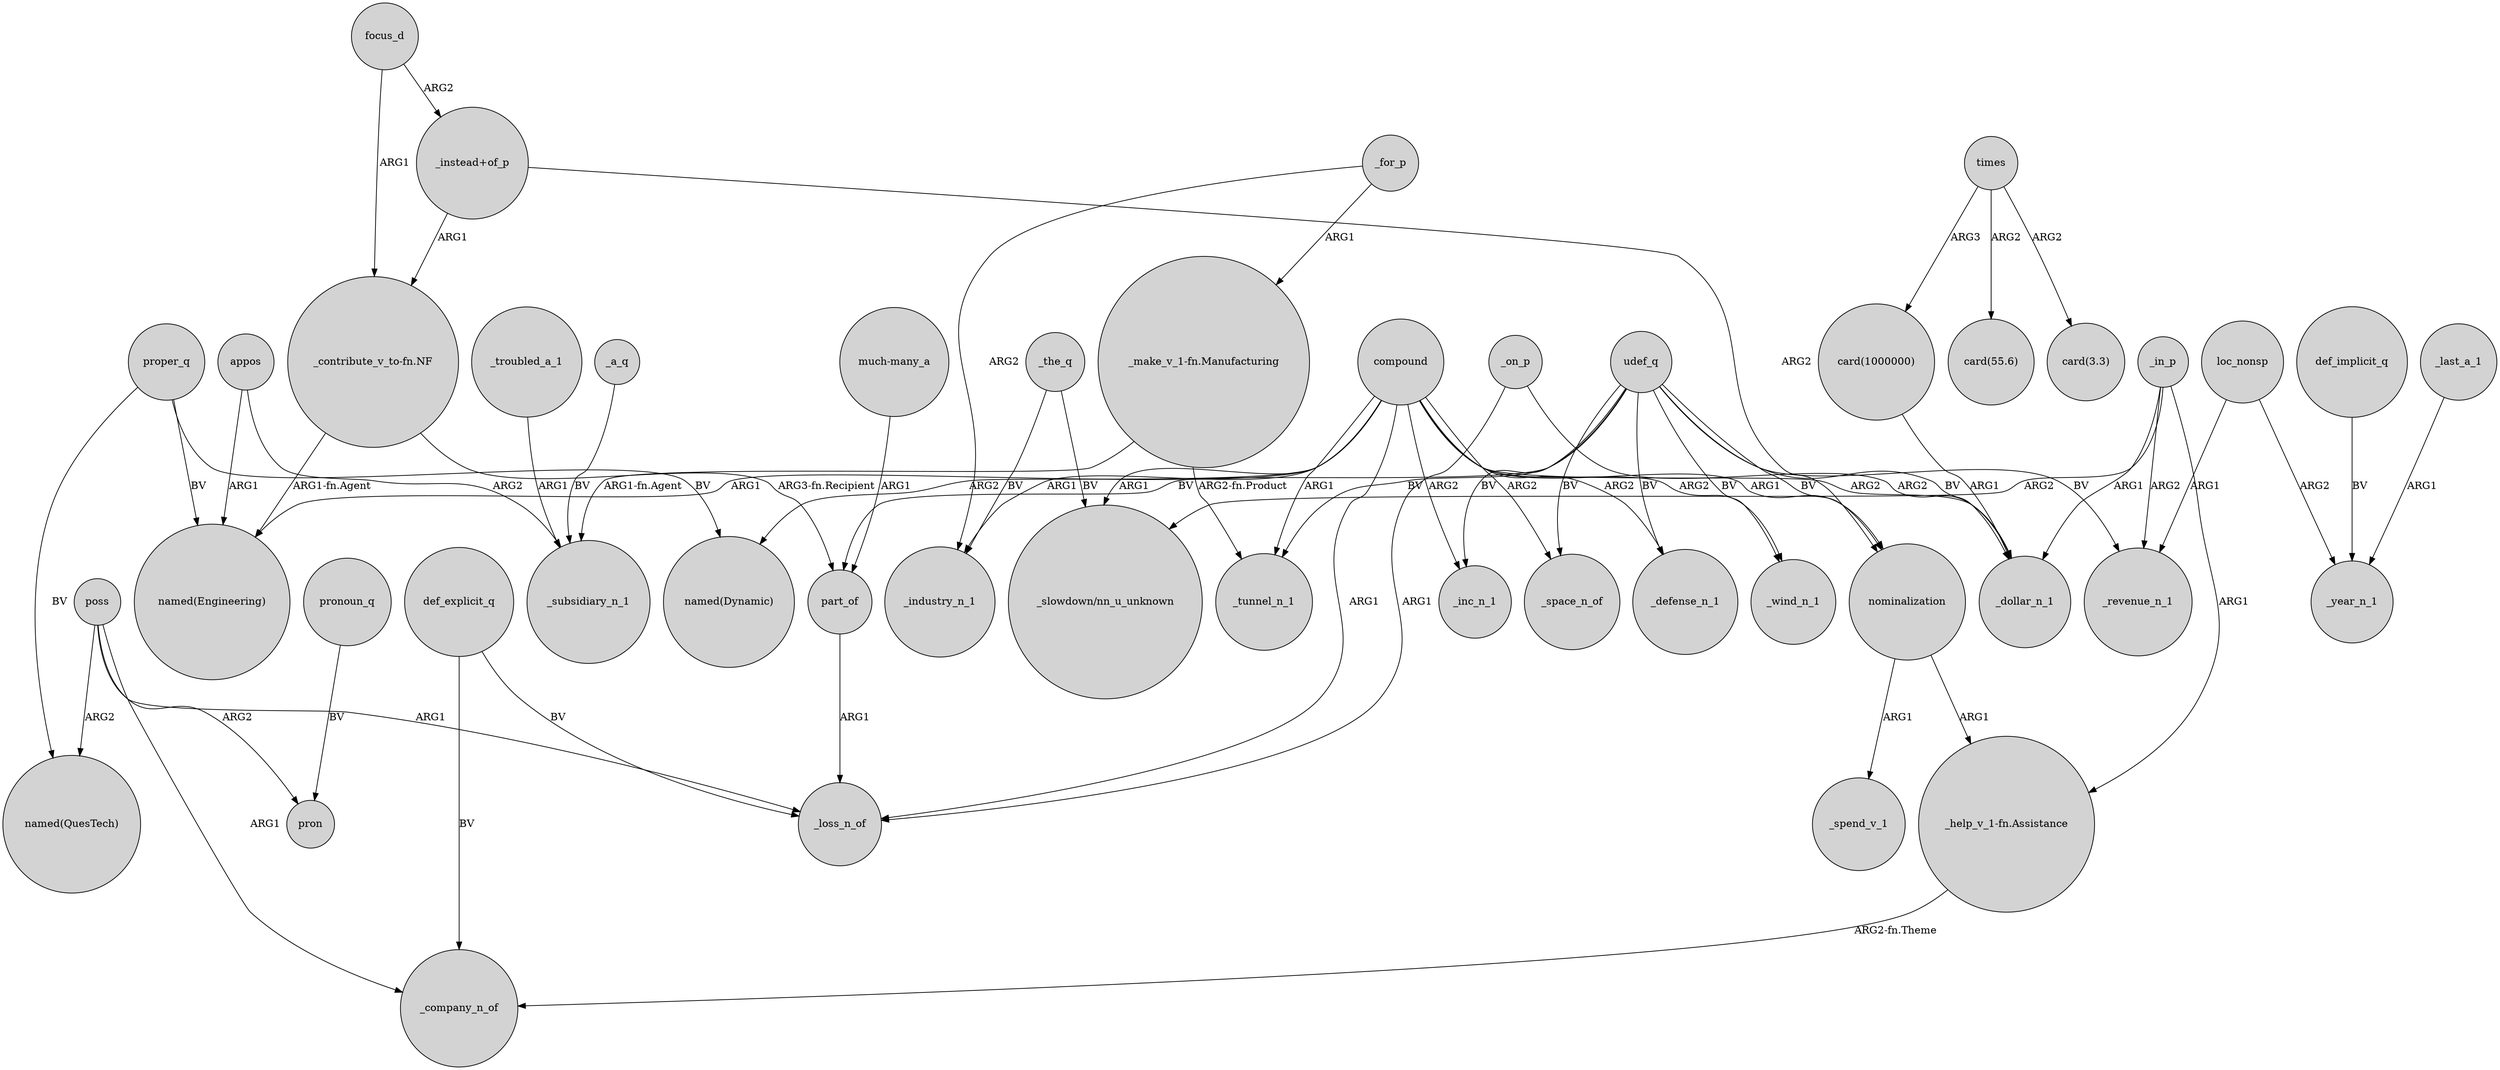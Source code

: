 digraph {
	node [shape=circle style=filled]
	compound -> _wind_n_1 [label=ARG2]
	part_of -> _loss_n_of [label=ARG1]
	"card(1000000)" -> _dollar_n_1 [label=ARG1]
	"_make_v_1-fn.Manufacturing" -> _tunnel_n_1 [label="ARG2-fn.Product"]
	proper_q -> "named(Engineering)" [label=BV]
	_for_p -> "_make_v_1-fn.Manufacturing" [label=ARG1]
	udef_q -> _inc_n_1 [label=BV]
	udef_q -> part_of [label=BV]
	appos -> _subsidiary_n_1 [label=ARG2]
	poss -> pron [label=ARG2]
	nominalization -> _spend_v_1 [label=ARG1]
	def_implicit_q -> _year_n_1 [label=BV]
	compound -> "_slowdown/nn_u_unknown" [label=ARG1]
	udef_q -> _tunnel_n_1 [label=BV]
	"_make_v_1-fn.Manufacturing" -> _subsidiary_n_1 [label="ARG1-fn.Agent"]
	udef_q -> _wind_n_1 [label=BV]
	"much-many_a" -> part_of [label=ARG1]
	def_explicit_q -> _loss_n_of [label=BV]
	proper_q -> "named(QuesTech)" [label=BV]
	focus_d -> "_contribute_v_to-fn.NF" [label=ARG1]
	"_instead+of_p" -> "_contribute_v_to-fn.NF" [label=ARG1]
	_the_q -> "_slowdown/nn_u_unknown" [label=BV]
	compound -> _industry_n_1 [label=ARG1]
	_in_p -> "_help_v_1-fn.Assistance" [label=ARG1]
	compound -> _space_n_of [label=ARG2]
	compound -> _defense_n_1 [label=ARG2]
	"_instead+of_p" -> nominalization [label=ARG2]
	_the_q -> _industry_n_1 [label=BV]
	poss -> _loss_n_of [label=ARG1]
	_troubled_a_1 -> _subsidiary_n_1 [label=ARG1]
	compound -> "named(Dynamic)" [label=ARG2]
	_a_q -> _subsidiary_n_1 [label=BV]
	def_explicit_q -> _company_n_of [label=BV]
	appos -> "named(Engineering)" [label=ARG1]
	pronoun_q -> pron [label=BV]
	compound -> _tunnel_n_1 [label=ARG1]
	udef_q -> _revenue_n_1 [label=BV]
	udef_q -> _defense_n_1 [label=BV]
	focus_d -> "_instead+of_p" [label=ARG2]
	udef_q -> _space_n_of [label=BV]
	proper_q -> "named(Dynamic)" [label=BV]
	times -> "card(3.3)" [label=ARG2]
	times -> "card(1000000)" [label=ARG3]
	_on_p -> _loss_n_of [label=ARG1]
	"_contribute_v_to-fn.NF" -> "named(Engineering)" [label="ARG1-fn.Agent"]
	poss -> "named(QuesTech)" [label=ARG2]
	compound -> "named(Engineering)" [label=ARG1]
	loc_nonsp -> _year_n_1 [label=ARG2]
	_in_p -> _revenue_n_1 [label=ARG2]
	_last_a_1 -> _year_n_1 [label=ARG1]
	udef_q -> nominalization [label=BV]
	"_contribute_v_to-fn.NF" -> part_of [label="ARG3-fn.Recipient"]
	_in_p -> "_slowdown/nn_u_unknown" [label=ARG2]
	_on_p -> _dollar_n_1 [label=ARG2]
	nominalization -> "_help_v_1-fn.Assistance" [label=ARG1]
	compound -> _loss_n_of [label=ARG1]
	_in_p -> _dollar_n_1 [label=ARG1]
	"_help_v_1-fn.Assistance" -> _company_n_of [label="ARG2-fn.Theme"]
	poss -> _company_n_of [label=ARG1]
	loc_nonsp -> _revenue_n_1 [label=ARG1]
	compound -> _dollar_n_1 [label=ARG2]
	times -> "card(55.6)" [label=ARG2]
	compound -> nominalization [label=ARG1]
	compound -> _inc_n_1 [label=ARG2]
	udef_q -> _dollar_n_1 [label=BV]
	_for_p -> _industry_n_1 [label=ARG2]
}
